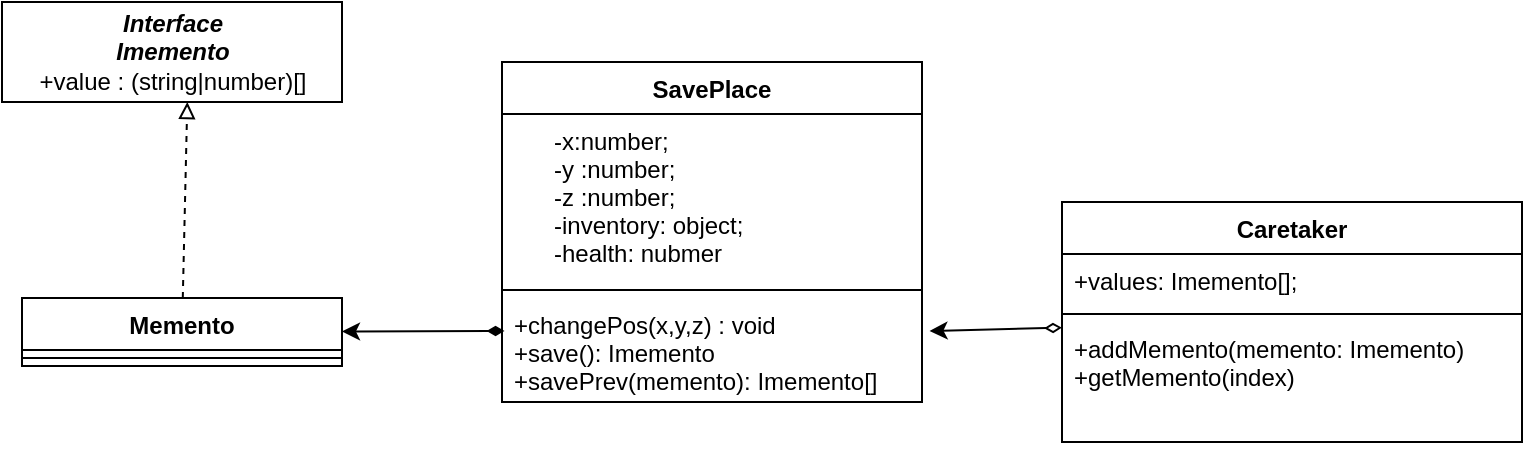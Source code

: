 <mxfile>
    <diagram id="KFUaxuSKI8IPrqS87b7b" name="Page-1">
        <mxGraphModel dx="779" dy="326" grid="1" gridSize="10" guides="1" tooltips="1" connect="1" arrows="1" fold="1" page="1" pageScale="1" pageWidth="850" pageHeight="1100" math="0" shadow="0">
            <root>
                <mxCell id="0"/>
                <mxCell id="1" parent="0"/>
                <mxCell id="17" style="edgeStyle=none;html=1;endArrow=classic;endFill=1;startArrow=diamondThin;startFill=1;exitX=0.006;exitY=0.317;exitDx=0;exitDy=0;exitPerimeter=0;" parent="1" source="5" target="11" edge="1">
                    <mxGeometry relative="1" as="geometry"/>
                </mxCell>
                <mxCell id="2" value="SavePlace" style="swimlane;fontStyle=1;align=center;verticalAlign=top;childLayout=stackLayout;horizontal=1;startSize=26;horizontalStack=0;resizeParent=1;resizeParentMax=0;resizeLast=0;collapsible=1;marginBottom=0;" parent="1" vertex="1">
                    <mxGeometry x="360" y="240" width="210" height="170" as="geometry"/>
                </mxCell>
                <mxCell id="3" value="      -x:number;&#10;      -y :number;&#10;      -z :number;&#10;      -inventory: object;&#10;      -health: nubmer&#10;" style="text;strokeColor=none;fillColor=none;align=left;verticalAlign=top;spacingLeft=4;spacingRight=4;overflow=hidden;rotatable=0;points=[[0,0.5],[1,0.5]];portConstraint=eastwest;" parent="2" vertex="1">
                    <mxGeometry y="26" width="210" height="84" as="geometry"/>
                </mxCell>
                <mxCell id="4" value="" style="line;strokeWidth=1;fillColor=none;align=left;verticalAlign=middle;spacingTop=-1;spacingLeft=3;spacingRight=3;rotatable=0;labelPosition=right;points=[];portConstraint=eastwest;" parent="2" vertex="1">
                    <mxGeometry y="110" width="210" height="8" as="geometry"/>
                </mxCell>
                <mxCell id="5" value="+changePos(x,y,z) : void&#10;+save(): Imemento&#10;+savePrev(memento): Imemento[]" style="text;strokeColor=none;fillColor=none;align=left;verticalAlign=top;spacingLeft=4;spacingRight=4;overflow=hidden;rotatable=0;points=[[0,0.5],[1,0.5]];portConstraint=eastwest;" parent="2" vertex="1">
                    <mxGeometry y="118" width="210" height="52" as="geometry"/>
                </mxCell>
                <mxCell id="6" value="&lt;i&gt;&lt;b&gt;Interface&lt;br&gt;Imemento&lt;/b&gt;&lt;/i&gt;&lt;br&gt;+value :&amp;nbsp;&lt;span style=&quot;background-color: transparent; color: var(--vscode-textPreformat-foreground); font-family: inherit; font-size: var(--_pr-code-fs); font-style: inherit; font-variant-ligatures: inherit; font-variant-caps: inherit; font-weight: inherit; text-align: left;&quot;&gt;(string|number)[]&lt;/span&gt;" style="html=1;" parent="1" vertex="1">
                    <mxGeometry x="110" y="210" width="170" height="50" as="geometry"/>
                </mxCell>
                <mxCell id="18" style="edgeStyle=none;html=1;startArrow=diamondThin;startFill=0;endArrow=classic;endFill=1;entryX=1.018;entryY=0.317;entryDx=0;entryDy=0;entryPerimeter=0;" parent="1" source="7" target="5" edge="1">
                    <mxGeometry relative="1" as="geometry"/>
                </mxCell>
                <mxCell id="7" value="Caretaker" style="swimlane;fontStyle=1;align=center;verticalAlign=top;childLayout=stackLayout;horizontal=1;startSize=26;horizontalStack=0;resizeParent=1;resizeParentMax=0;resizeLast=0;collapsible=1;marginBottom=0;" parent="1" vertex="1">
                    <mxGeometry x="640" y="310" width="230" height="120" as="geometry"/>
                </mxCell>
                <mxCell id="8" value="+values: Imemento[];" style="text;strokeColor=none;fillColor=none;align=left;verticalAlign=top;spacingLeft=4;spacingRight=4;overflow=hidden;rotatable=0;points=[[0,0.5],[1,0.5]];portConstraint=eastwest;" parent="7" vertex="1">
                    <mxGeometry y="26" width="230" height="26" as="geometry"/>
                </mxCell>
                <mxCell id="9" value="" style="line;strokeWidth=1;fillColor=none;align=left;verticalAlign=middle;spacingTop=-1;spacingLeft=3;spacingRight=3;rotatable=0;labelPosition=right;points=[];portConstraint=eastwest;" parent="7" vertex="1">
                    <mxGeometry y="52" width="230" height="8" as="geometry"/>
                </mxCell>
                <mxCell id="10" value="+addMemento(memento: Imemento)&#10;+getMemento(index)" style="text;strokeColor=none;fillColor=none;align=left;verticalAlign=top;spacingLeft=4;spacingRight=4;overflow=hidden;rotatable=0;points=[[0,0.5],[1,0.5]];portConstraint=eastwest;" parent="7" vertex="1">
                    <mxGeometry y="60" width="230" height="60" as="geometry"/>
                </mxCell>
                <mxCell id="16" style="edgeStyle=none;html=1;entryX=0.545;entryY=1;entryDx=0;entryDy=0;entryPerimeter=0;endArrow=block;endFill=0;dashed=1;" parent="1" source="11" target="6" edge="1">
                    <mxGeometry relative="1" as="geometry"/>
                </mxCell>
                <mxCell id="11" value="Memento" style="swimlane;fontStyle=1;align=center;verticalAlign=top;childLayout=stackLayout;horizontal=1;startSize=26;horizontalStack=0;resizeParent=1;resizeParentMax=0;resizeLast=0;collapsible=1;marginBottom=0;" parent="1" vertex="1">
                    <mxGeometry x="120" y="358" width="160" height="34" as="geometry"/>
                </mxCell>
                <mxCell id="13" value="" style="line;strokeWidth=1;fillColor=none;align=left;verticalAlign=middle;spacingTop=-1;spacingLeft=3;spacingRight=3;rotatable=0;labelPosition=right;points=[];portConstraint=eastwest;" parent="11" vertex="1">
                    <mxGeometry y="26" width="160" height="8" as="geometry"/>
                </mxCell>
            </root>
        </mxGraphModel>
    </diagram>
</mxfile>